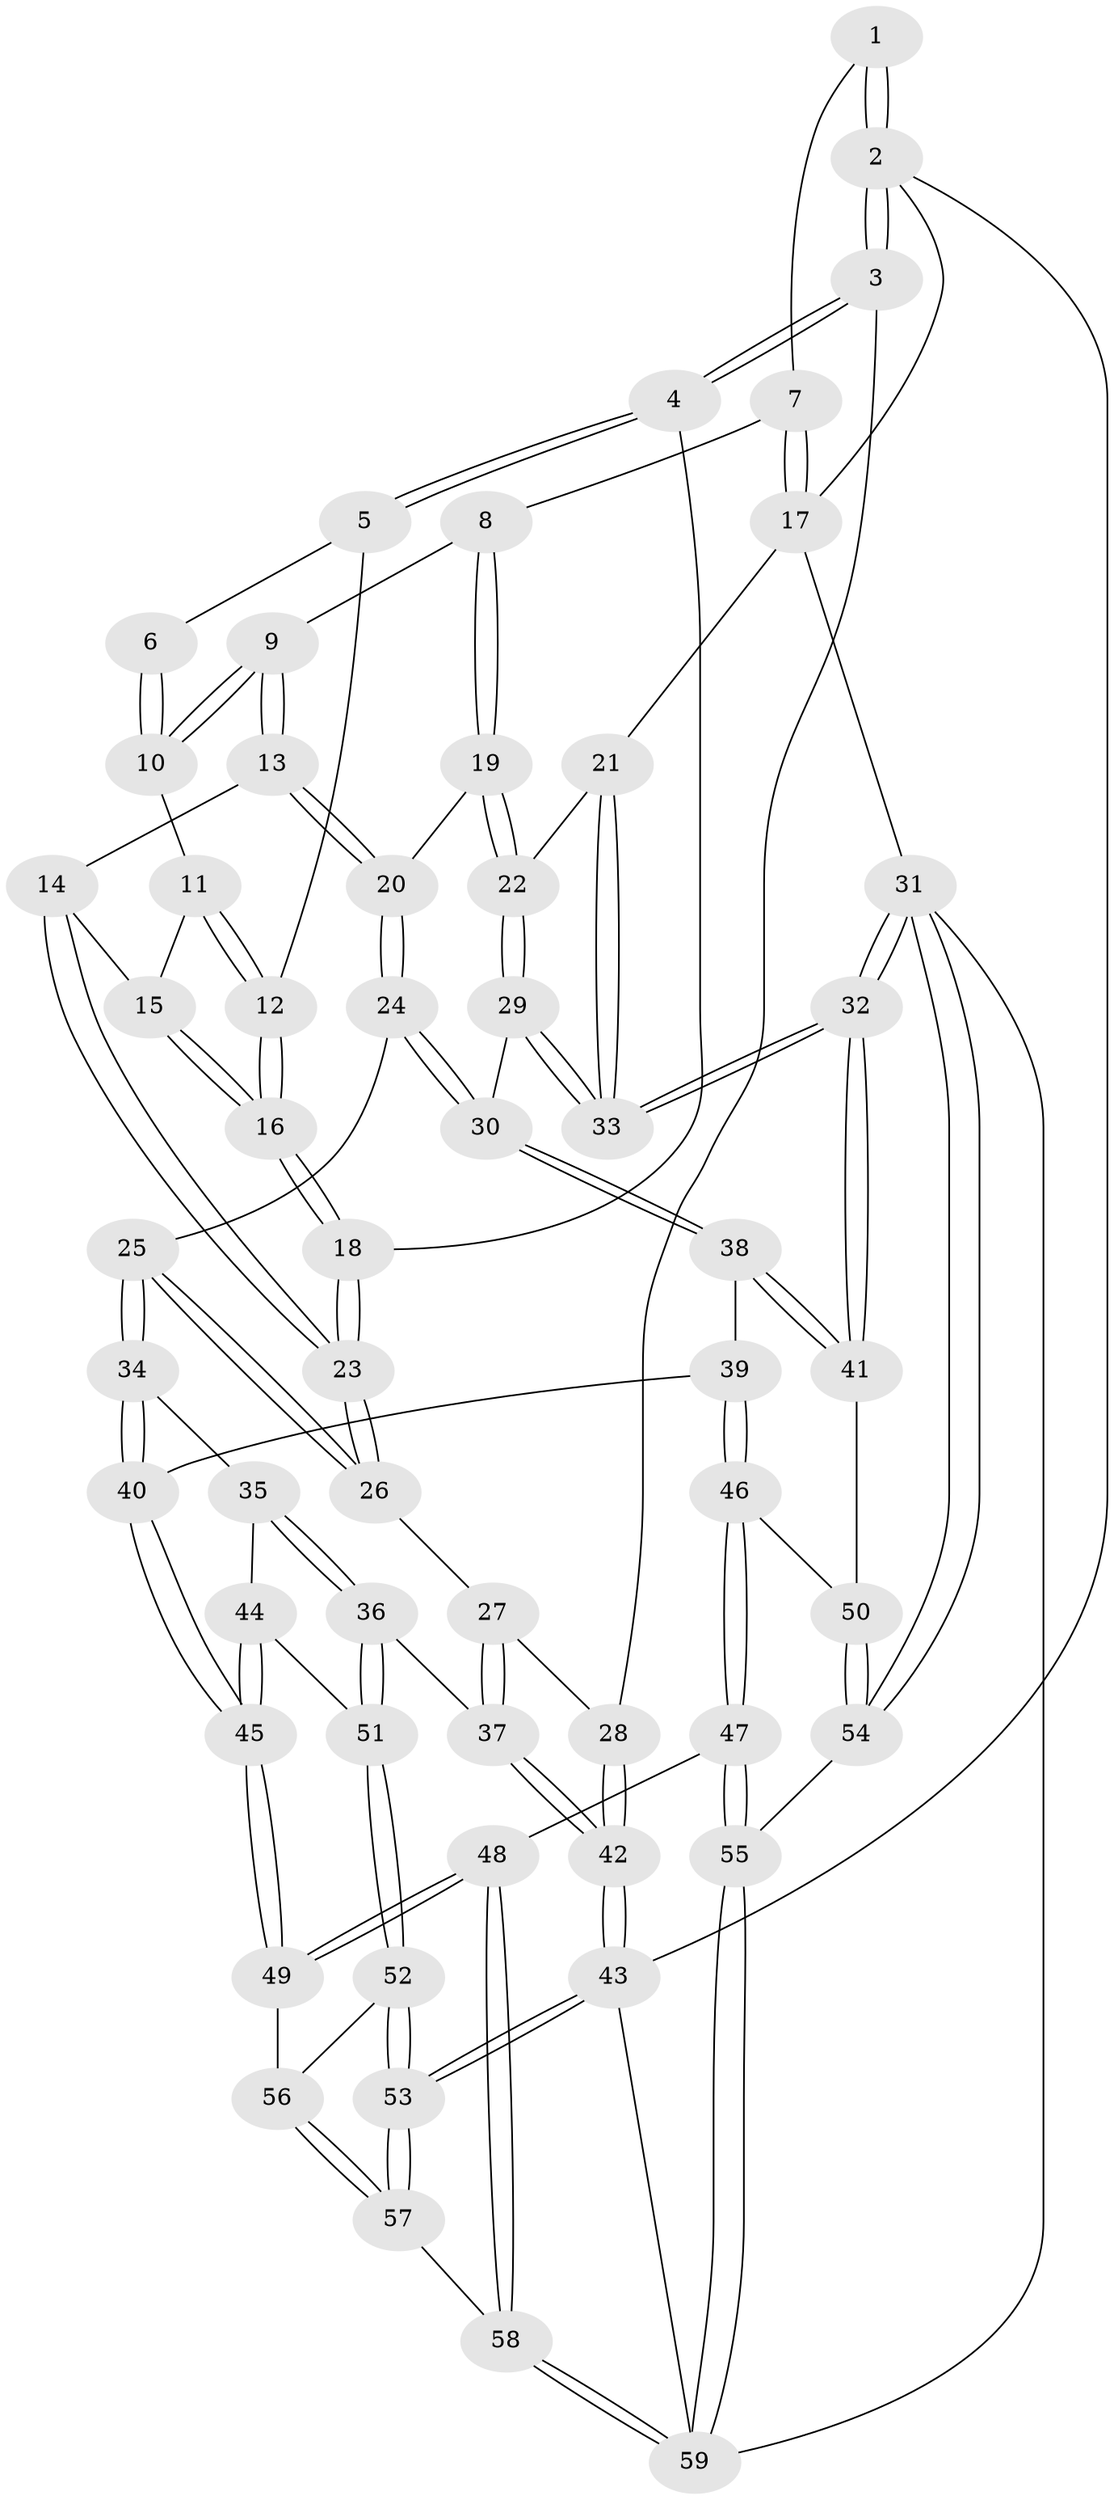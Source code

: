 // Generated by graph-tools (version 1.1) at 2025/11/02/27/25 16:11:58]
// undirected, 59 vertices, 144 edges
graph export_dot {
graph [start="1"]
  node [color=gray90,style=filled];
  1 [pos="+0.18735890047678216+0"];
  2 [pos="+0+0"];
  3 [pos="+0+0.15701513643974968"];
  4 [pos="+0+0.14544747150348414"];
  5 [pos="+0.1559675505172871+0.01859230214567933"];
  6 [pos="+0.18424278586284074+0"];
  7 [pos="+0.5776410219591617+0"];
  8 [pos="+0.5551954558652106+0"];
  9 [pos="+0.3674055364716182+0.10718687055190956"];
  10 [pos="+0.3095880787532512+0.08927277267205064"];
  11 [pos="+0.278868025386605+0.09377379706907163"];
  12 [pos="+0.1774535119131267+0.07235949644575897"];
  13 [pos="+0.35386596658056413+0.15491343583553324"];
  14 [pos="+0.2928893005736264+0.17562484557257338"];
  15 [pos="+0.2621417613581773+0.13855593315845208"];
  16 [pos="+0.1741227691700249+0.15577375277976457"];
  17 [pos="+1+0"];
  18 [pos="+0.16030329353672365+0.21863275826972273"];
  19 [pos="+0.6031441529767899+0.1769381712800429"];
  20 [pos="+0.38215056819608195+0.24795261565792442"];
  21 [pos="+1+0"];
  22 [pos="+0.6804120702044091+0.31314931562379694"];
  23 [pos="+0.18319211817498454+0.2633512453613558"];
  24 [pos="+0.3430607277722798+0.3444204450144069"];
  25 [pos="+0.24295898600340488+0.4049727128535816"];
  26 [pos="+0.20437979280458005+0.38625093796911414"];
  27 [pos="+0.11680666551988339+0.409019712258889"];
  28 [pos="+0+0.3493835387000019"];
  29 [pos="+0.6781113430223022+0.34039847895473296"];
  30 [pos="+0.6585888526238252+0.3835693239602875"];
  31 [pos="+1+0.7862978856597471"];
  32 [pos="+1+0.6546983209991494"];
  33 [pos="+1+0.4371880889739255"];
  34 [pos="+0.26241213036787114+0.4495063195871828"];
  35 [pos="+0.2645020566591926+0.48637297976204974"];
  36 [pos="+0.18642234303751612+0.6784457265397551"];
  37 [pos="+0.035169488176865674+0.6467736566652226"];
  38 [pos="+0.6538706208342131+0.4620602736159125"];
  39 [pos="+0.612986446230016+0.5382050629874676"];
  40 [pos="+0.5951110314801822+0.5476925426740252"];
  41 [pos="+1+0.6482690493312039"];
  42 [pos="+0+0.7732272571178962"];
  43 [pos="+0+1"];
  44 [pos="+0.4060874401747809+0.666071822719169"];
  45 [pos="+0.4565283660054925+0.6958282424102077"];
  46 [pos="+0.6805229435869325+0.655471289556138"];
  47 [pos="+0.597723843839016+0.8523688142018656"];
  48 [pos="+0.5132052791415694+0.8645880145843166"];
  49 [pos="+0.4561902807807687+0.7007582939745882"];
  50 [pos="+0.7523161552159149+0.7124110095196289"];
  51 [pos="+0.19423012567723513+0.692248338466662"];
  52 [pos="+0.201015998574205+0.7318236024743158"];
  53 [pos="+0.004775873749869155+1"];
  54 [pos="+0.7491339175194706+0.8830300384381776"];
  55 [pos="+0.7442337072382549+0.8881143658725154"];
  56 [pos="+0.3111889750202786+0.7840565319029684"];
  57 [pos="+0.32687871732646206+1"];
  58 [pos="+0.3831489014529966+1"];
  59 [pos="+0.7649102794707847+1"];
  1 -- 2;
  1 -- 2;
  1 -- 7;
  2 -- 3;
  2 -- 3;
  2 -- 17;
  2 -- 43;
  3 -- 4;
  3 -- 4;
  3 -- 28;
  4 -- 5;
  4 -- 5;
  4 -- 18;
  5 -- 6;
  5 -- 12;
  6 -- 10;
  6 -- 10;
  7 -- 8;
  7 -- 17;
  7 -- 17;
  8 -- 9;
  8 -- 19;
  8 -- 19;
  9 -- 10;
  9 -- 10;
  9 -- 13;
  9 -- 13;
  10 -- 11;
  11 -- 12;
  11 -- 12;
  11 -- 15;
  12 -- 16;
  12 -- 16;
  13 -- 14;
  13 -- 20;
  13 -- 20;
  14 -- 15;
  14 -- 23;
  14 -- 23;
  15 -- 16;
  15 -- 16;
  16 -- 18;
  16 -- 18;
  17 -- 21;
  17 -- 31;
  18 -- 23;
  18 -- 23;
  19 -- 20;
  19 -- 22;
  19 -- 22;
  20 -- 24;
  20 -- 24;
  21 -- 22;
  21 -- 33;
  21 -- 33;
  22 -- 29;
  22 -- 29;
  23 -- 26;
  23 -- 26;
  24 -- 25;
  24 -- 30;
  24 -- 30;
  25 -- 26;
  25 -- 26;
  25 -- 34;
  25 -- 34;
  26 -- 27;
  27 -- 28;
  27 -- 37;
  27 -- 37;
  28 -- 42;
  28 -- 42;
  29 -- 30;
  29 -- 33;
  29 -- 33;
  30 -- 38;
  30 -- 38;
  31 -- 32;
  31 -- 32;
  31 -- 54;
  31 -- 54;
  31 -- 59;
  32 -- 33;
  32 -- 33;
  32 -- 41;
  32 -- 41;
  34 -- 35;
  34 -- 40;
  34 -- 40;
  35 -- 36;
  35 -- 36;
  35 -- 44;
  36 -- 37;
  36 -- 51;
  36 -- 51;
  37 -- 42;
  37 -- 42;
  38 -- 39;
  38 -- 41;
  38 -- 41;
  39 -- 40;
  39 -- 46;
  39 -- 46;
  40 -- 45;
  40 -- 45;
  41 -- 50;
  42 -- 43;
  42 -- 43;
  43 -- 53;
  43 -- 53;
  43 -- 59;
  44 -- 45;
  44 -- 45;
  44 -- 51;
  45 -- 49;
  45 -- 49;
  46 -- 47;
  46 -- 47;
  46 -- 50;
  47 -- 48;
  47 -- 55;
  47 -- 55;
  48 -- 49;
  48 -- 49;
  48 -- 58;
  48 -- 58;
  49 -- 56;
  50 -- 54;
  50 -- 54;
  51 -- 52;
  51 -- 52;
  52 -- 53;
  52 -- 53;
  52 -- 56;
  53 -- 57;
  53 -- 57;
  54 -- 55;
  55 -- 59;
  55 -- 59;
  56 -- 57;
  56 -- 57;
  57 -- 58;
  58 -- 59;
  58 -- 59;
}
